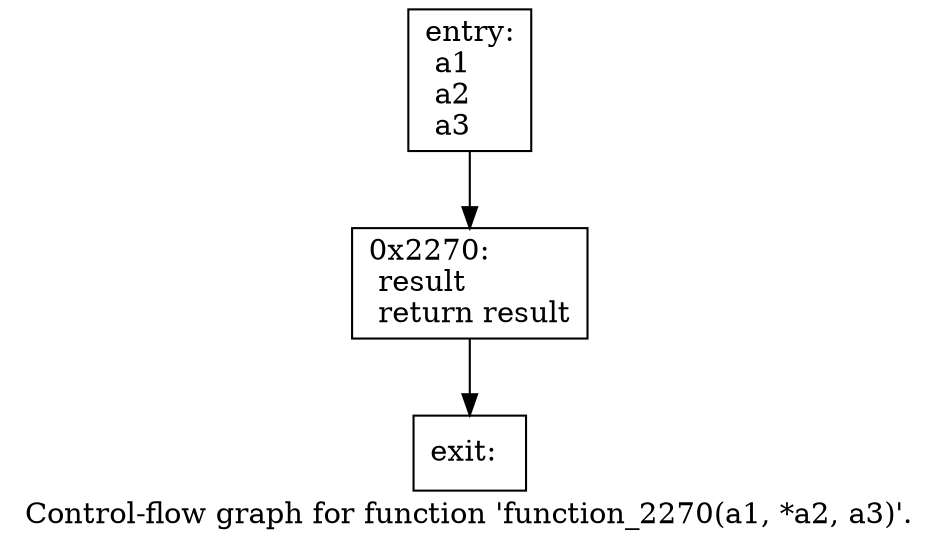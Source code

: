 digraph "Control-flow graph for function 'function_2270(a1, *a2, a3)'." {
  label="Control-flow graph for function 'function_2270(a1, *a2, a3)'.";
  node [shape=record];

  Node07C7DD08 [label="{entry:\l  a1\l  a2\l  a3\l}"];
  Node07C7DD08 -> Node07C7DDE0;
  Node07C7DDE0 [label="{0x2270:\l  result\l  return result\l}"];
  Node07C7DDE0 -> Node07C7D8D0;
  Node07C7D8D0 [label="{exit:\l}"];

}
